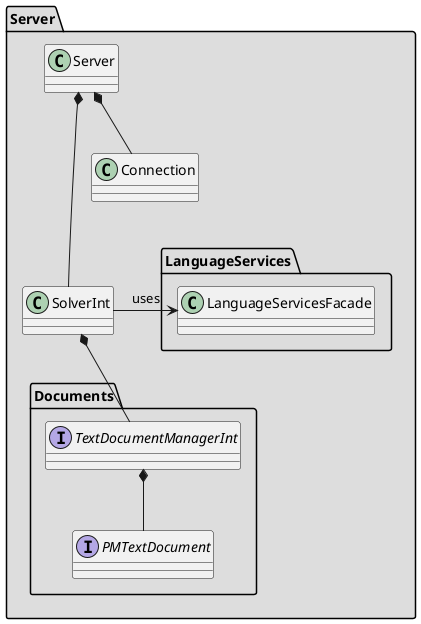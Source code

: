 @startuml

package Server #DDDDDD {

    package LanguageServices {
        class LanguageServicesFacade
    }

    package Documents{
        interface PMTextDocument
        interface TextDocumentManagerInt 
    }

    class SolverInt
    class Connection
    class Server

    Connection -[hidden]- SolverInt

    SolverInt -> LanguageServicesFacade : "uses"
    Server *-- SolverInt
    Server *-- Connection
    

    SolverInt *-- TextDocumentManagerInt
    TextDocumentManagerInt *-- PMTextDocument
}



@enduml
